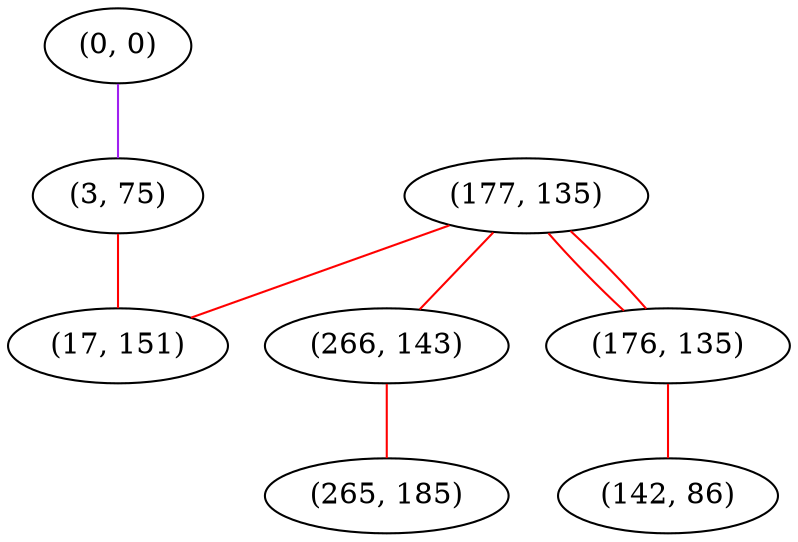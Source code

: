 graph "" {
"(0, 0)";
"(177, 135)";
"(3, 75)";
"(266, 143)";
"(17, 151)";
"(265, 185)";
"(176, 135)";
"(142, 86)";
"(0, 0)" -- "(3, 75)"  [color=purple, key=0, weight=4];
"(177, 135)" -- "(266, 143)"  [color=red, key=0, weight=1];
"(177, 135)" -- "(176, 135)"  [color=red, key=0, weight=1];
"(177, 135)" -- "(176, 135)"  [color=red, key=1, weight=1];
"(177, 135)" -- "(17, 151)"  [color=red, key=0, weight=1];
"(3, 75)" -- "(17, 151)"  [color=red, key=0, weight=1];
"(266, 143)" -- "(265, 185)"  [color=red, key=0, weight=1];
"(176, 135)" -- "(142, 86)"  [color=red, key=0, weight=1];
}
